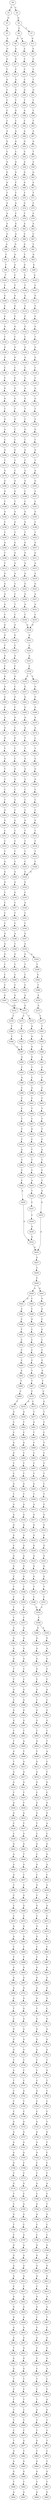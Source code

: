 strict digraph  {
	S0 -> S1 [ label = G ];
	S0 -> S2 [ label = C ];
	S1 -> S3 [ label = G ];
	S2 -> S4 [ label = G ];
	S3 -> S5 [ label = A ];
	S4 -> S6 [ label = C ];
	S4 -> S7 [ label = T ];
	S5 -> S8 [ label = G ];
	S6 -> S9 [ label = G ];
	S6 -> S10 [ label = A ];
	S7 -> S11 [ label = G ];
	S8 -> S12 [ label = G ];
	S9 -> S13 [ label = A ];
	S10 -> S14 [ label = A ];
	S11 -> S15 [ label = G ];
	S12 -> S16 [ label = G ];
	S13 -> S17 [ label = G ];
	S14 -> S18 [ label = C ];
	S15 -> S19 [ label = C ];
	S16 -> S20 [ label = T ];
	S17 -> S21 [ label = C ];
	S18 -> S22 [ label = C ];
	S19 -> S23 [ label = C ];
	S20 -> S24 [ label = G ];
	S21 -> S25 [ label = A ];
	S22 -> S26 [ label = C ];
	S23 -> S27 [ label = C ];
	S24 -> S28 [ label = T ];
	S25 -> S29 [ label = G ];
	S26 -> S30 [ label = G ];
	S27 -> S31 [ label = G ];
	S28 -> S32 [ label = T ];
	S29 -> S33 [ label = T ];
	S30 -> S34 [ label = T ];
	S31 -> S35 [ label = T ];
	S32 -> S36 [ label = C ];
	S33 -> S37 [ label = G ];
	S34 -> S38 [ label = A ];
	S35 -> S39 [ label = C ];
	S36 -> S40 [ label = C ];
	S37 -> S41 [ label = C ];
	S38 -> S42 [ label = C ];
	S39 -> S43 [ label = C ];
	S40 -> S44 [ label = A ];
	S41 -> S45 [ label = A ];
	S42 -> S46 [ label = A ];
	S43 -> S47 [ label = A ];
	S44 -> S48 [ label = G ];
	S45 -> S49 [ label = A ];
	S46 -> S50 [ label = G ];
	S47 -> S51 [ label = G ];
	S48 -> S52 [ label = C ];
	S49 -> S53 [ label = C ];
	S50 -> S54 [ label = C ];
	S51 -> S55 [ label = T ];
	S52 -> S56 [ label = A ];
	S53 -> S57 [ label = A ];
	S54 -> S58 [ label = A ];
	S55 -> S59 [ label = A ];
	S56 -> S60 [ label = G ];
	S57 -> S61 [ label = G ];
	S58 -> S62 [ label = G ];
	S59 -> S63 [ label = G ];
	S60 -> S64 [ label = A ];
	S61 -> S65 [ label = C ];
	S62 -> S66 [ label = G ];
	S63 -> S67 [ label = C ];
	S64 -> S68 [ label = T ];
	S65 -> S69 [ label = T ];
	S66 -> S70 [ label = T ];
	S67 -> S71 [ label = T ];
	S68 -> S72 [ label = A ];
	S69 -> S73 [ label = A ];
	S70 -> S74 [ label = G ];
	S71 -> S75 [ label = C ];
	S72 -> S76 [ label = A ];
	S73 -> S77 [ label = C ];
	S74 -> S78 [ label = C ];
	S75 -> S79 [ label = C ];
	S76 -> S80 [ label = A ];
	S77 -> S81 [ label = G ];
	S78 -> S82 [ label = A ];
	S79 -> S83 [ label = A ];
	S80 -> S84 [ label = A ];
	S81 -> S85 [ label = A ];
	S82 -> S86 [ label = C ];
	S83 -> S87 [ label = C ];
	S84 -> S88 [ label = A ];
	S85 -> S89 [ label = G ];
	S86 -> S90 [ label = G ];
	S87 -> S91 [ label = C ];
	S88 -> S92 [ label = C ];
	S89 -> S93 [ label = A ];
	S90 -> S94 [ label = C ];
	S91 -> S95 [ label = G ];
	S92 -> S96 [ label = T ];
	S93 -> S97 [ label = A ];
	S94 -> S98 [ label = G ];
	S95 -> S99 [ label = G ];
	S96 -> S100 [ label = T ];
	S97 -> S101 [ label = C ];
	S98 -> S102 [ label = G ];
	S99 -> S103 [ label = A ];
	S100 -> S104 [ label = T ];
	S101 -> S105 [ label = T ];
	S102 -> S106 [ label = T ];
	S103 -> S107 [ label = C ];
	S104 -> S108 [ label = G ];
	S105 -> S109 [ label = G ];
	S106 -> S110 [ label = G ];
	S107 -> S111 [ label = G ];
	S108 -> S112 [ label = C ];
	S109 -> S113 [ label = G ];
	S110 -> S114 [ label = C ];
	S111 -> S115 [ label = T ];
	S112 -> S116 [ label = C ];
	S113 -> S117 [ label = C ];
	S114 -> S118 [ label = C ];
	S115 -> S119 [ label = C ];
	S116 -> S120 [ label = G ];
	S117 -> S121 [ label = G ];
	S118 -> S122 [ label = G ];
	S119 -> S123 [ label = G ];
	S120 -> S124 [ label = T ];
	S121 -> S125 [ label = C ];
	S122 -> S126 [ label = C ];
	S123 -> S127 [ label = T ];
	S124 -> S128 [ label = A ];
	S125 -> S129 [ label = A ];
	S126 -> S130 [ label = A ];
	S127 -> S131 [ label = G ];
	S128 -> S132 [ label = G ];
	S129 -> S133 [ label = G ];
	S130 -> S134 [ label = A ];
	S131 -> S135 [ label = A ];
	S132 -> S136 [ label = C ];
	S133 -> S137 [ label = C ];
	S134 -> S138 [ label = C ];
	S135 -> S139 [ label = C ];
	S136 -> S140 [ label = C ];
	S137 -> S141 [ label = G ];
	S138 -> S142 [ label = C ];
	S139 -> S143 [ label = C ];
	S140 -> S144 [ label = G ];
	S141 -> S145 [ label = G ];
	S142 -> S146 [ label = A ];
	S143 -> S147 [ label = G ];
	S144 -> S148 [ label = G ];
	S145 -> S149 [ label = G ];
	S146 -> S150 [ label = G ];
	S147 -> S151 [ label = G ];
	S148 -> S152 [ label = T ];
	S149 -> S153 [ label = T ];
	S150 -> S154 [ label = T ];
	S151 -> S155 [ label = T ];
	S152 -> S156 [ label = G ];
	S153 -> S157 [ label = G ];
	S154 -> S158 [ label = C ];
	S155 -> S159 [ label = C ];
	S156 -> S160 [ label = A ];
	S157 -> S161 [ label = C ];
	S158 -> S162 [ label = G ];
	S159 -> S163 [ label = G ];
	S160 -> S164 [ label = C ];
	S161 -> S165 [ label = C ];
	S162 -> S166 [ label = C ];
	S163 -> S167 [ label = C ];
	S164 -> S168 [ label = G ];
	S165 -> S169 [ label = G ];
	S166 -> S170 [ label = G ];
	S167 -> S171 [ label = G ];
	S168 -> S172 [ label = T ];
	S169 -> S173 [ label = C ];
	S170 -> S174 [ label = C ];
	S171 -> S175 [ label = T ];
	S172 -> S176 [ label = G ];
	S173 -> S177 [ label = C ];
	S174 -> S178 [ label = A ];
	S175 -> S179 [ label = A ];
	S176 -> S180 [ label = G ];
	S177 -> S181 [ label = G ];
	S178 -> S182 [ label = G ];
	S179 -> S183 [ label = G ];
	S180 -> S184 [ label = G ];
	S181 -> S185 [ label = G ];
	S182 -> S186 [ label = C ];
	S183 -> S187 [ label = C ];
	S184 -> S188 [ label = T ];
	S185 -> S189 [ label = T ];
	S186 -> S190 [ label = C ];
	S187 -> S191 [ label = C ];
	S188 -> S192 [ label = A ];
	S189 -> S193 [ label = G ];
	S190 -> S194 [ label = G ];
	S191 -> S195 [ label = G ];
	S192 -> S196 [ label = C ];
	S193 -> S197 [ label = G ];
	S194 -> S198 [ label = G ];
	S195 -> S199 [ label = C ];
	S196 -> S200 [ label = T ];
	S197 -> S201 [ label = T ];
	S198 -> S202 [ label = T ];
	S199 -> S203 [ label = T ];
	S200 -> S204 [ label = A ];
	S201 -> S205 [ label = G ];
	S202 -> S206 [ label = G ];
	S203 -> S207 [ label = G ];
	S204 -> S208 [ label = T ];
	S205 -> S209 [ label = G ];
	S206 -> S210 [ label = G ];
	S207 -> S211 [ label = G ];
	S208 -> S212 [ label = T ];
	S209 -> S213 [ label = A ];
	S210 -> S214 [ label = A ];
	S211 -> S215 [ label = A ];
	S212 -> S216 [ label = G ];
	S213 -> S217 [ label = A ];
	S214 -> S218 [ label = A ];
	S215 -> S219 [ label = A ];
	S216 -> S220 [ label = G ];
	S217 -> S221 [ label = C ];
	S218 -> S222 [ label = G ];
	S219 -> S223 [ label = G ];
	S220 -> S224 [ label = A ];
	S221 -> S225 [ label = C ];
	S222 -> S226 [ label = A ];
	S223 -> S227 [ label = A ];
	S224 -> S228 [ label = A ];
	S225 -> S229 [ label = T ];
	S226 -> S230 [ label = A ];
	S227 -> S231 [ label = A ];
	S228 -> S232 [ label = C ];
	S229 -> S233 [ label = C ];
	S230 -> S234 [ label = C ];
	S231 -> S235 [ label = C ];
	S232 -> S236 [ label = G ];
	S233 -> S237 [ label = G ];
	S234 -> S238 [ label = G ];
	S235 -> S238 [ label = G ];
	S236 -> S239 [ label = G ];
	S237 -> S240 [ label = G ];
	S238 -> S241 [ label = G ];
	S239 -> S242 [ label = T ];
	S240 -> S243 [ label = C ];
	S241 -> S244 [ label = C ];
	S242 -> S245 [ label = A ];
	S243 -> S246 [ label = A ];
	S244 -> S247 [ label = A ];
	S245 -> S248 [ label = C ];
	S246 -> S249 [ label = C ];
	S247 -> S250 [ label = C ];
	S248 -> S251 [ label = G ];
	S249 -> S252 [ label = G ];
	S250 -> S253 [ label = C ];
	S250 -> S254 [ label = T ];
	S251 -> S255 [ label = A ];
	S252 -> S256 [ label = C ];
	S253 -> S257 [ label = G ];
	S254 -> S258 [ label = G ];
	S255 -> S259 [ label = A ];
	S256 -> S260 [ label = G ];
	S257 -> S261 [ label = G ];
	S258 -> S262 [ label = G ];
	S259 -> S263 [ label = G ];
	S260 -> S264 [ label = C ];
	S261 -> S265 [ label = G ];
	S262 -> S266 [ label = G ];
	S263 -> S267 [ label = A ];
	S264 -> S268 [ label = G ];
	S265 -> S269 [ label = A ];
	S266 -> S270 [ label = A ];
	S267 -> S271 [ label = A ];
	S268 -> S272 [ label = C ];
	S269 -> S273 [ label = A ];
	S270 -> S274 [ label = A ];
	S271 -> S275 [ label = G ];
	S272 -> S276 [ label = G ];
	S273 -> S277 [ label = T ];
	S274 -> S278 [ label = C ];
	S275 -> S279 [ label = T ];
	S276 -> S280 [ label = T ];
	S277 -> S281 [ label = T ];
	S278 -> S282 [ label = T ];
	S279 -> S283 [ label = G ];
	S280 -> S284 [ label = C ];
	S281 -> S285 [ label = G ];
	S282 -> S286 [ label = G ];
	S283 -> S287 [ label = T ];
	S284 -> S288 [ label = G ];
	S285 -> S289 [ label = A ];
	S286 -> S290 [ label = G ];
	S287 -> S291 [ label = C ];
	S288 -> S292 [ label = A ];
	S289 -> S293 [ label = A ];
	S290 -> S294 [ label = A ];
	S291 -> S295 [ label = C ];
	S292 -> S296 [ label = C ];
	S293 -> S297 [ label = C ];
	S294 -> S298 [ label = C ];
	S295 -> S299 [ label = T ];
	S296 -> S300 [ label = G ];
	S297 -> S301 [ label = C ];
	S298 -> S302 [ label = C ];
	S299 -> S303 [ label = G ];
	S300 -> S304 [ label = C ];
	S301 -> S305 [ label = C ];
	S302 -> S306 [ label = C ];
	S303 -> S307 [ label = G ];
	S304 -> S308 [ label = G ];
	S305 -> S309 [ label = G ];
	S306 -> S310 [ label = G ];
	S307 -> S311 [ label = C ];
	S308 -> S312 [ label = C ];
	S309 -> S313 [ label = T ];
	S310 -> S314 [ label = T ];
	S311 -> S315 [ label = C ];
	S312 -> S316 [ label = C ];
	S313 -> S317 [ label = C ];
	S314 -> S318 [ label = C ];
	S315 -> S319 [ label = T ];
	S316 -> S320 [ label = T ];
	S317 -> S321 [ label = T ];
	S318 -> S322 [ label = T ];
	S319 -> S323 [ label = G ];
	S320 -> S324 [ label = C ];
	S321 -> S325 [ label = C ];
	S322 -> S326 [ label = C ];
	S323 -> S327 [ label = G ];
	S324 -> S328 [ label = G ];
	S325 -> S329 [ label = G ];
	S326 -> S329 [ label = G ];
	S327 -> S330 [ label = G ];
	S328 -> S331 [ label = G ];
	S329 -> S332 [ label = G ];
	S330 -> S333 [ label = T ];
	S331 -> S334 [ label = G ];
	S332 -> S335 [ label = C ];
	S333 -> S336 [ label = C ];
	S334 -> S337 [ label = C ];
	S335 -> S338 [ label = A ];
	S336 -> S339 [ label = C ];
	S337 -> S340 [ label = T ];
	S338 -> S341 [ label = C ];
	S339 -> S342 [ label = C ];
	S340 -> S343 [ label = C ];
	S341 -> S344 [ label = C ];
	S342 -> S345 [ label = G ];
	S343 -> S346 [ label = A ];
	S344 -> S347 [ label = G ];
	S345 -> S348 [ label = A ];
	S346 -> S349 [ label = C ];
	S347 -> S350 [ label = A ];
	S348 -> S351 [ label = G ];
	S349 -> S352 [ label = G ];
	S350 -> S353 [ label = G ];
	S350 -> S354 [ label = A ];
	S351 -> S355 [ label = T ];
	S352 -> S356 [ label = T ];
	S353 -> S357 [ label = T ];
	S354 -> S358 [ label = T ];
	S355 -> S359 [ label = C ];
	S356 -> S360 [ label = C ];
	S357 -> S361 [ label = C ];
	S358 -> S362 [ label = G ];
	S359 -> S363 [ label = C ];
	S360 -> S364 [ label = C ];
	S361 -> S365 [ label = C ];
	S362 -> S366 [ label = T ];
	S363 -> S367 [ label = A ];
	S364 -> S368 [ label = A ];
	S365 -> S369 [ label = A ];
	S366 -> S370 [ label = A ];
	S367 -> S371 [ label = G ];
	S368 -> S372 [ label = G ];
	S369 -> S371 [ label = G ];
	S370 -> S373 [ label = G ];
	S371 -> S374 [ label = T ];
	S371 -> S375 [ label = C ];
	S372 -> S376 [ label = C ];
	S373 -> S377 [ label = T ];
	S374 -> S378 [ label = A ];
	S375 -> S379 [ label = T ];
	S376 -> S380 [ label = T ];
	S377 -> S381 [ label = T ];
	S378 -> S382 [ label = G ];
	S379 -> S383 [ label = T ];
	S380 -> S384 [ label = T ];
	S381 -> S385 [ label = T ];
	S382 -> S386 [ label = G ];
	S383 -> S387 [ label = C ];
	S384 -> S387 [ label = C ];
	S385 -> S388 [ label = C ];
	S386 -> S389 [ label = G ];
	S387 -> S390 [ label = A ];
	S388 -> S391 [ label = A ];
	S389 -> S392 [ label = T ];
	S390 -> S393 [ label = C ];
	S391 -> S394 [ label = C ];
	S392 -> S395 [ label = C ];
	S393 -> S396 [ label = G ];
	S394 -> S397 [ label = T ];
	S395 -> S398 [ label = A ];
	S396 -> S399 [ label = C ];
	S397 -> S400 [ label = C ];
	S398 -> S401 [ label = C ];
	S399 -> S402 [ label = C ];
	S400 -> S403 [ label = C ];
	S401 -> S404 [ label = T ];
	S402 -> S405 [ label = C ];
	S403 -> S406 [ label = T ];
	S404 -> S407 [ label = C ];
	S405 -> S408 [ label = T ];
	S406 -> S409 [ label = T ];
	S407 -> S410 [ label = G ];
	S408 -> S411 [ label = T ];
	S409 -> S412 [ label = T ];
	S410 -> S413 [ label = C ];
	S411 -> S414 [ label = C ];
	S412 -> S415 [ label = C ];
	S413 -> S416 [ label = T ];
	S414 -> S417 [ label = A ];
	S415 -> S418 [ label = A ];
	S416 -> S419 [ label = T ];
	S417 -> S420 [ label = T ];
	S418 -> S421 [ label = T ];
	S419 -> S422 [ label = C ];
	S420 -> S423 [ label = C ];
	S421 -> S424 [ label = C ];
	S422 -> S425 [ label = A ];
	S423 -> S426 [ label = C ];
	S424 -> S427 [ label = C ];
	S425 -> S428 [ label = T ];
	S426 -> S429 [ label = A ];
	S427 -> S430 [ label = A ];
	S428 -> S431 [ label = C ];
	S429 -> S432 [ label = G ];
	S430 -> S433 [ label = G ];
	S431 -> S434 [ label = C ];
	S432 -> S435 [ label = A ];
	S433 -> S435 [ label = A ];
	S434 -> S436 [ label = A ];
	S435 -> S437 [ label = A ];
	S436 -> S432 [ label = G ];
	S437 -> S438 [ label = C ];
	S438 -> S439 [ label = C ];
	S439 -> S440 [ label = A ];
	S439 -> S441 [ label = G ];
	S440 -> S442 [ label = G ];
	S440 -> S443 [ label = C ];
	S441 -> S444 [ label = G ];
	S442 -> S445 [ label = A ];
	S443 -> S446 [ label = C ];
	S444 -> S447 [ label = A ];
	S445 -> S448 [ label = C ];
	S446 -> S449 [ label = A ];
	S447 -> S450 [ label = C ];
	S448 -> S451 [ label = T ];
	S449 -> S452 [ label = C ];
	S450 -> S453 [ label = G ];
	S451 -> S454 [ label = C ];
	S452 -> S455 [ label = C ];
	S453 -> S456 [ label = C ];
	S454 -> S457 [ label = C ];
	S455 -> S458 [ label = C ];
	S456 -> S459 [ label = C ];
	S457 -> S460 [ label = C ];
	S458 -> S461 [ label = C ];
	S459 -> S462 [ label = C ];
	S460 -> S463 [ label = A ];
	S461 -> S464 [ label = T ];
	S462 -> S465 [ label = A ];
	S463 -> S466 [ label = T ];
	S464 -> S467 [ label = T ];
	S465 -> S468 [ label = T ];
	S466 -> S469 [ label = C ];
	S467 -> S470 [ label = C ];
	S468 -> S471 [ label = C ];
	S469 -> S472 [ label = T ];
	S470 -> S473 [ label = C ];
	S470 -> S474 [ label = G ];
	S471 -> S475 [ label = G ];
	S472 -> S476 [ label = G ];
	S473 -> S477 [ label = T ];
	S474 -> S478 [ label = A ];
	S475 -> S479 [ label = T ];
	S476 -> S480 [ label = C ];
	S477 -> S481 [ label = G ];
	S478 -> S482 [ label = T ];
	S479 -> S483 [ label = C ];
	S480 -> S484 [ label = C ];
	S481 -> S485 [ label = T ];
	S482 -> S486 [ label = C ];
	S483 -> S487 [ label = C ];
	S484 -> S488 [ label = A ];
	S485 -> S489 [ label = C ];
	S486 -> S490 [ label = G ];
	S487 -> S491 [ label = T ];
	S488 -> S492 [ label = G ];
	S489 -> S493 [ label = C ];
	S490 -> S494 [ label = T ];
	S491 -> S495 [ label = C ];
	S492 -> S496 [ label = T ];
	S493 -> S497 [ label = T ];
	S494 -> S498 [ label = T ];
	S495 -> S499 [ label = T ];
	S496 -> S500 [ label = C ];
	S497 -> S501 [ label = T ];
	S498 -> S502 [ label = T ];
	S499 -> S503 [ label = T ];
	S500 -> S504 [ label = G ];
	S501 -> S505 [ label = G ];
	S502 -> S506 [ label = G ];
	S503 -> S507 [ label = C ];
	S504 -> S508 [ label = T ];
	S505 -> S509 [ label = T ];
	S506 -> S510 [ label = T ];
	S507 -> S511 [ label = T ];
	S508 -> S512 [ label = A ];
	S509 -> S513 [ label = A ];
	S510 -> S514 [ label = A ];
	S511 -> S515 [ label = C ];
	S512 -> S516 [ label = A ];
	S513 -> S517 [ label = G ];
	S514 -> S518 [ label = G ];
	S515 -> S519 [ label = G ];
	S516 -> S520 [ label = G ];
	S517 -> S521 [ label = G ];
	S518 -> S522 [ label = G ];
	S519 -> S523 [ label = G ];
	S520 -> S524 [ label = A ];
	S521 -> S525 [ label = A ];
	S522 -> S526 [ label = A ];
	S523 -> S527 [ label = A ];
	S524 -> S528 [ label = C ];
	S525 -> S529 [ label = G ];
	S526 -> S530 [ label = A ];
	S527 -> S531 [ label = G ];
	S528 -> S532 [ label = G ];
	S529 -> S533 [ label = A ];
	S530 -> S534 [ label = A ];
	S531 -> S535 [ label = A ];
	S532 -> S536 [ label = G ];
	S533 -> S537 [ label = G ];
	S534 -> S538 [ label = G ];
	S535 -> S539 [ label = G ];
	S536 -> S540 [ label = C ];
	S537 -> S541 [ label = G ];
	S538 -> S542 [ label = G ];
	S539 -> S543 [ label = G ];
	S540 -> S544 [ label = T ];
	S541 -> S545 [ label = T ];
	S542 -> S546 [ label = T ];
	S543 -> S547 [ label = T ];
	S544 -> S548 [ label = C ];
	S545 -> S549 [ label = C ];
	S546 -> S550 [ label = C ];
	S547 -> S551 [ label = C ];
	S548 -> S552 [ label = T ];
	S549 -> S553 [ label = C ];
	S550 -> S554 [ label = C ];
	S551 -> S553 [ label = C ];
	S552 -> S555 [ label = C ];
	S553 -> S556 [ label = C ];
	S554 -> S557 [ label = C ];
	S555 -> S558 [ label = G ];
	S556 -> S559 [ label = A ];
	S556 -> S560 [ label = G ];
	S557 -> S561 [ label = G ];
	S558 -> S562 [ label = A ];
	S559 -> S563 [ label = G ];
	S560 -> S564 [ label = G ];
	S561 -> S565 [ label = A ];
	S562 -> S566 [ label = A ];
	S563 -> S567 [ label = A ];
	S564 -> S568 [ label = A ];
	S565 -> S569 [ label = A ];
	S566 -> S570 [ label = G ];
	S567 -> S571 [ label = G ];
	S568 -> S572 [ label = G ];
	S569 -> S573 [ label = G ];
	S570 -> S574 [ label = T ];
	S571 -> S575 [ label = C ];
	S572 -> S576 [ label = G ];
	S573 -> S577 [ label = T ];
	S574 -> S578 [ label = C ];
	S575 -> S579 [ label = C ];
	S576 -> S580 [ label = C ];
	S577 -> S581 [ label = C ];
	S578 -> S582 [ label = G ];
	S579 -> S583 [ label = A ];
	S580 -> S584 [ label = G ];
	S581 -> S585 [ label = G ];
	S582 -> S586 [ label = C ];
	S583 -> S587 [ label = C ];
	S584 -> S588 [ label = T ];
	S585 -> S589 [ label = A ];
	S586 -> S590 [ label = G ];
	S587 -> S591 [ label = G ];
	S588 -> S592 [ label = G ];
	S589 -> S593 [ label = G ];
	S590 -> S594 [ label = G ];
	S591 -> S595 [ label = G ];
	S592 -> S596 [ label = G ];
	S593 -> S597 [ label = G ];
	S594 -> S598 [ label = C ];
	S595 -> S599 [ label = T ];
	S596 -> S600 [ label = T ];
	S597 -> S601 [ label = T ];
	S598 -> S602 [ label = T ];
	S599 -> S603 [ label = T ];
	S600 -> S604 [ label = A ];
	S601 -> S605 [ label = A ];
	S602 -> S606 [ label = A ];
	S603 -> S607 [ label = A ];
	S604 -> S608 [ label = T ];
	S605 -> S609 [ label = T ];
	S606 -> S610 [ label = T ];
	S607 -> S611 [ label = C ];
	S608 -> S612 [ label = G ];
	S609 -> S613 [ label = A ];
	S610 -> S614 [ label = A ];
	S611 -> S615 [ label = T ];
	S612 -> S616 [ label = A ];
	S613 -> S617 [ label = A ];
	S614 -> S618 [ label = G ];
	S615 -> S619 [ label = G ];
	S616 -> S620 [ label = G ];
	S617 -> S621 [ label = G ];
	S618 -> S622 [ label = T ];
	S619 -> S623 [ label = C ];
	S620 -> S624 [ label = C ];
	S621 -> S625 [ label = T ];
	S622 -> S626 [ label = A ];
	S623 -> S627 [ label = A ];
	S624 -> S628 [ label = G ];
	S625 -> S629 [ label = C ];
	S626 -> S630 [ label = G ];
	S627 -> S631 [ label = G ];
	S628 -> S632 [ label = G ];
	S629 -> S633 [ label = G ];
	S630 -> S634 [ label = C ];
	S631 -> S635 [ label = A ];
	S632 -> S636 [ label = T ];
	S633 -> S637 [ label = T ];
	S634 -> S638 [ label = C ];
	S635 -> S639 [ label = C ];
	S636 -> S640 [ label = C ];
	S637 -> S641 [ label = G ];
	S638 -> S642 [ label = G ];
	S639 -> S643 [ label = G ];
	S640 -> S644 [ label = G ];
	S641 -> S645 [ label = G ];
	S642 -> S646 [ label = A ];
	S643 -> S647 [ label = G ];
	S644 -> S648 [ label = C ];
	S645 -> S649 [ label = T ];
	S646 -> S650 [ label = A ];
	S647 -> S651 [ label = A ];
	S648 -> S652 [ label = A ];
	S649 -> S653 [ label = A ];
	S650 -> S654 [ label = A ];
	S651 -> S655 [ label = C ];
	S652 -> S656 [ label = C ];
	S653 -> S657 [ label = C ];
	S654 -> S658 [ label = C ];
	S655 -> S659 [ label = A ];
	S656 -> S660 [ label = G ];
	S657 -> S661 [ label = C ];
	S658 -> S662 [ label = C ];
	S659 -> S663 [ label = C ];
	S660 -> S664 [ label = C ];
	S661 -> S665 [ label = G ];
	S662 -> S666 [ label = C ];
	S663 -> S667 [ label = A ];
	S664 -> S668 [ label = G ];
	S665 -> S669 [ label = G ];
	S666 -> S670 [ label = C ];
	S667 -> S671 [ label = C ];
	S668 -> S672 [ label = C ];
	S669 -> S673 [ label = T ];
	S670 -> S674 [ label = G ];
	S671 -> S675 [ label = C ];
	S672 -> S676 [ label = G ];
	S673 -> S677 [ label = G ];
	S674 -> S678 [ label = A ];
	S675 -> S679 [ label = T ];
	S676 -> S680 [ label = G ];
	S677 -> S681 [ label = G ];
	S678 -> S682 [ label = C ];
	S679 -> S683 [ label = C ];
	S680 -> S684 [ label = C ];
	S681 -> S685 [ label = T ];
	S682 -> S686 [ label = T ];
	S683 -> S687 [ label = T ];
	S684 -> S688 [ label = T ];
	S685 -> S689 [ label = T ];
	S686 -> S690 [ label = A ];
	S687 -> S691 [ label = A ];
	S688 -> S692 [ label = G ];
	S689 -> S693 [ label = A ];
	S690 -> S694 [ label = G ];
	S691 -> S695 [ label = G ];
	S692 -> S696 [ label = G ];
	S693 -> S697 [ label = G ];
	S694 -> S698 [ label = A ];
	S695 -> S699 [ label = A ];
	S696 -> S700 [ label = A ];
	S697 -> S701 [ label = A ];
	S698 -> S702 [ label = A ];
	S699 -> S703 [ label = A ];
	S700 -> S704 [ label = A ];
	S701 -> S705 [ label = A ];
	S702 -> S706 [ label = T ];
	S703 -> S707 [ label = C ];
	S704 -> S708 [ label = T ];
	S705 -> S709 [ label = G ];
	S706 -> S710 [ label = C ];
	S707 -> S711 [ label = G ];
	S708 -> S712 [ label = G ];
	S709 -> S713 [ label = G ];
	S710 -> S714 [ label = G ];
	S711 -> S715 [ label = A ];
	S712 -> S716 [ label = G ];
	S713 -> S717 [ label = G ];
	S714 -> S718 [ label = G ];
	S715 -> S719 [ label = G ];
	S716 -> S720 [ label = G ];
	S717 -> S721 [ label = G ];
	S718 -> S722 [ label = G ];
	S719 -> S723 [ label = G ];
	S720 -> S724 [ label = G ];
	S721 -> S725 [ label = G ];
	S722 -> S726 [ label = T ];
	S723 -> S727 [ label = T ];
	S724 -> S728 [ label = T ];
	S725 -> S729 [ label = T ];
	S726 -> S730 [ label = A ];
	S727 -> S731 [ label = G ];
	S728 -> S732 [ label = C ];
	S729 -> S733 [ label = C ];
	S730 -> S734 [ label = T ];
	S731 -> S735 [ label = T ];
	S732 -> S736 [ label = C ];
	S733 -> S737 [ label = C ];
	S734 -> S738 [ label = C ];
	S735 -> S739 [ label = C ];
	S736 -> S740 [ label = G ];
	S737 -> S741 [ label = G ];
	S738 -> S742 [ label = C ];
	S739 -> S743 [ label = C ];
	S740 -> S744 [ label = C ];
	S741 -> S745 [ label = T ];
	S742 -> S746 [ label = C ];
	S743 -> S747 [ label = C ];
	S744 -> S748 [ label = C ];
	S745 -> S749 [ label = C ];
	S746 -> S750 [ label = G ];
	S747 -> S751 [ label = T ];
	S748 -> S752 [ label = G ];
	S749 -> S753 [ label = G ];
	S750 -> S754 [ label = A ];
	S751 -> S755 [ label = G ];
	S752 -> S756 [ label = G ];
	S753 -> S757 [ label = G ];
	S754 -> S758 [ label = A ];
	S755 -> S759 [ label = T ];
	S756 -> S760 [ label = A ];
	S757 -> S761 [ label = A ];
	S758 -> S762 [ label = A ];
	S759 -> S763 [ label = C ];
	S760 -> S764 [ label = A ];
	S761 -> S765 [ label = A ];
	S762 -> S766 [ label = G ];
	S763 -> S767 [ label = C ];
	S764 -> S768 [ label = C ];
	S765 -> S769 [ label = C ];
	S766 -> S770 [ label = T ];
	S767 -> S771 [ label = T ];
	S768 -> S772 [ label = T ];
	S769 -> S773 [ label = T ];
	S770 -> S774 [ label = G ];
	S771 -> S775 [ label = A ];
	S772 -> S776 [ label = G ];
	S773 -> S777 [ label = A ];
	S774 -> S778 [ label = T ];
	S775 -> S779 [ label = C ];
	S776 -> S780 [ label = C ];
	S777 -> S781 [ label = C ];
	S778 -> S782 [ label = C ];
	S779 -> S783 [ label = T ];
	S780 -> S784 [ label = A ];
	S781 -> S785 [ label = A ];
	S782 -> S786 [ label = G ];
	S783 -> S787 [ label = A ];
	S784 -> S788 [ label = A ];
	S785 -> S789 [ label = A ];
	S786 -> S790 [ label = T ];
	S787 -> S791 [ label = C ];
	S788 -> S792 [ label = C ];
	S789 -> S793 [ label = C ];
	S790 -> S794 [ label = C ];
	S791 -> S795 [ label = C ];
	S792 -> S796 [ label = C ];
	S793 -> S797 [ label = G ];
	S794 -> S798 [ label = G ];
	S795 -> S799 [ label = A ];
	S796 -> S800 [ label = A ];
	S797 -> S801 [ label = A ];
	S798 -> S802 [ label = G ];
	S799 -> S803 [ label = G ];
	S800 -> S804 [ label = G ];
	S801 -> S805 [ label = A ];
	S802 -> S806 [ label = A ];
	S803 -> S807 [ label = G ];
	S804 -> S808 [ label = A ];
	S805 -> S809 [ label = A ];
	S806 -> S810 [ label = A ];
	S807 -> S811 [ label = A ];
	S808 -> S812 [ label = A ];
	S809 -> S813 [ label = A ];
	S810 -> S814 [ label = C ];
	S811 -> S815 [ label = G ];
	S812 -> S816 [ label = C ];
	S813 -> S817 [ label = C ];
	S814 -> S818 [ label = A ];
	S815 -> S819 [ label = A ];
	S816 -> S820 [ label = A ];
	S817 -> S821 [ label = A ];
	S818 -> S822 [ label = G ];
	S819 -> S823 [ label = G ];
	S820 -> S824 [ label = G ];
	S821 -> S825 [ label = G ];
	S822 -> S826 [ label = G ];
	S823 -> S827 [ label = T ];
	S824 -> S828 [ label = C ];
	S825 -> S829 [ label = A ];
	S826 -> S830 [ label = A ];
	S827 -> S831 [ label = C ];
	S828 -> S832 [ label = C ];
	S829 -> S833 [ label = A ];
	S830 -> S834 [ label = A ];
	S831 -> S835 [ label = A ];
	S832 -> S836 [ label = G ];
	S833 -> S837 [ label = G ];
	S834 -> S838 [ label = T ];
	S835 -> S839 [ label = G ];
	S836 -> S840 [ label = T ];
	S837 -> S841 [ label = G ];
	S838 -> S842 [ label = A ];
	S839 -> S843 [ label = G ];
	S840 -> S844 [ label = C ];
	S841 -> S845 [ label = G ];
	S842 -> S846 [ label = G ];
	S843 -> S847 [ label = A ];
	S844 -> S848 [ label = C ];
	S845 -> S849 [ label = G ];
	S846 -> S850 [ label = T ];
	S847 -> S851 [ label = C ];
	S848 -> S852 [ label = T ];
	S849 -> S853 [ label = T ];
	S850 -> S854 [ label = C ];
	S851 -> S855 [ label = C ];
	S852 -> S856 [ label = C ];
	S853 -> S857 [ label = C ];
	S854 -> S858 [ label = T ];
	S855 -> S859 [ label = A ];
	S856 -> S860 [ label = T ];
	S857 -> S861 [ label = T ];
	S858 -> S862 [ label = C ];
	S859 -> S863 [ label = G ];
	S860 -> S864 [ label = G ];
	S861 -> S865 [ label = C ];
	S862 -> S866 [ label = T ];
	S863 -> S867 [ label = T ];
	S864 -> S868 [ label = T ];
	S865 -> S869 [ label = T ];
	S866 -> S870 [ label = C ];
	S867 -> S871 [ label = C ];
	S868 -> S872 [ label = C ];
	S869 -> S873 [ label = C ];
	S870 -> S874 [ label = T ];
	S871 -> S875 [ label = T ];
	S872 -> S876 [ label = G ];
	S873 -> S877 [ label = G ];
	S874 -> S878 [ label = G ];
	S875 -> S879 [ label = C ];
	S876 -> S880 [ label = T ];
	S877 -> S881 [ label = T ];
	S878 -> S882 [ label = A ];
	S879 -> S883 [ label = T ];
	S880 -> S884 [ label = G ];
	S881 -> S885 [ label = G ];
	S882 -> S886 [ label = G ];
	S883 -> S887 [ label = G ];
	S884 -> S888 [ label = G ];
	S885 -> S889 [ label = G ];
	S886 -> S890 [ label = T ];
	S887 -> S891 [ label = T ];
	S888 -> S892 [ label = T ];
	S889 -> S893 [ label = T ];
	S890 -> S894 [ label = A ];
	S891 -> S895 [ label = A ];
	S892 -> S896 [ label = A ];
	S893 -> S897 [ label = A ];
}
